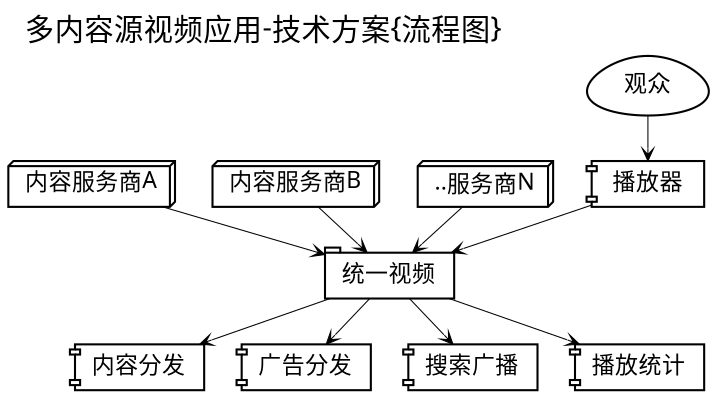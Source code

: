     /*生成命令:
$ dot -Tpng univm-platform.dot -o univm-platform.png
 -Tcmapx -o lb-crx-roles.map

    全局设定
    plaintext
{{{#!GraphViz dot
    */

digraph G4univmPlatform {
    /*全局设定*/
    graph [label="多内容源视频应用-技术方案{流程图}"
        ,fontsize=14.0
        ,fontname="WenQuanYi Micro Hei"
        ,labeljust="l",labelloc="t",center=1
        ,ranksep=0.3,center=1,ratio=compress
        ,rankdir=TB
        ];

    node[fontsize=11.0,height=0.3
        ,fontname="WenQuanYi Micro Hei"
        ,shape=component 
        ];

    edge [fontsize=9.0,fontcolor="#333333"
        ,fontname="WenQuanYi Micro Hei"
        ,arrowsize=0.6,arrowhead=vee,arrowtail=none
        ,style="setlinewidth(0.5)"
        ];
/*
    src [label="源码",shape=ellipse,style="filled,dashed,setlinewidth(5)"
        ,color="#333333",fillcolor=dimgray
        ,URL="http://code.google.com/p/zoomquiet/source/browse/dot/obp/csdndr1-km.dot?repo=tangle"];
    /*图元声明
    start       [label="流程开始/结束",shape=point];
    end         [label="",shape=doublecircle,fillcolor=red];

    box         [label="实体/对象",shape=box];
    ellipse     [label="行动/节点",shape=ellipse];
    egg         [label="用户/人物",shape=egg];
    plaintext   [label="状态/属性",shape=plaintext,fillcolor=whitesmoke];
    diamond     [label="判别",shape=diamond];
    note        [label="注释",shape=note];
    tab         [label="目录/模块",shape=tab];
    db          [label="数据库",shape=box3d];
    component   [label="主机/组件",shape=component];
  ,style="rounded,dotted"];
*/

    srvA [label="内容服务商A",shape=box3d];
    srvB [label="内容服务商B",shape=box3d];
    srvN [label="..服务商N",shape=box3d];

    UINVM [label="统一视频",shape=tab];
    cntHUB [label="内容分发",shape=component];
    adHUB [label="广告分发",shape=component];
    seHUB [label="搜索广播",shape=component];
    plLOG [label="播放统计",shape=component];

    player [label="播放器",shape=component];

    USER [label="观众",shape=egg];


    /*图例关系
    srvPUB->installer [label="2.0",style="dotted"];
    */

    {srvA srvB srvN}->UINVM->{cntHUB adHUB seHUB} ;

    USER->player->UINVM->plLOG;


/*
    { rank=same; PUB    srvA srvB srvN; }
    { rank=same; DL     installer; }
    { rank=same; CHK    chker; }
    { rank=same; DONE   bkStore; }

    PUB[label="发布阶段",shape=plaintext];
    DL[label="下载阶段",shape=plaintext];
    CHK[label="检查阶段",shape=plaintext];
    DONE[label="完成阶段",shape=plaintext];
        PUB->DL->CHK->DONE;

        srvPUB->srvAC;
        srvA->srvB->srvN;
*/
    edge [style=invis];
}

